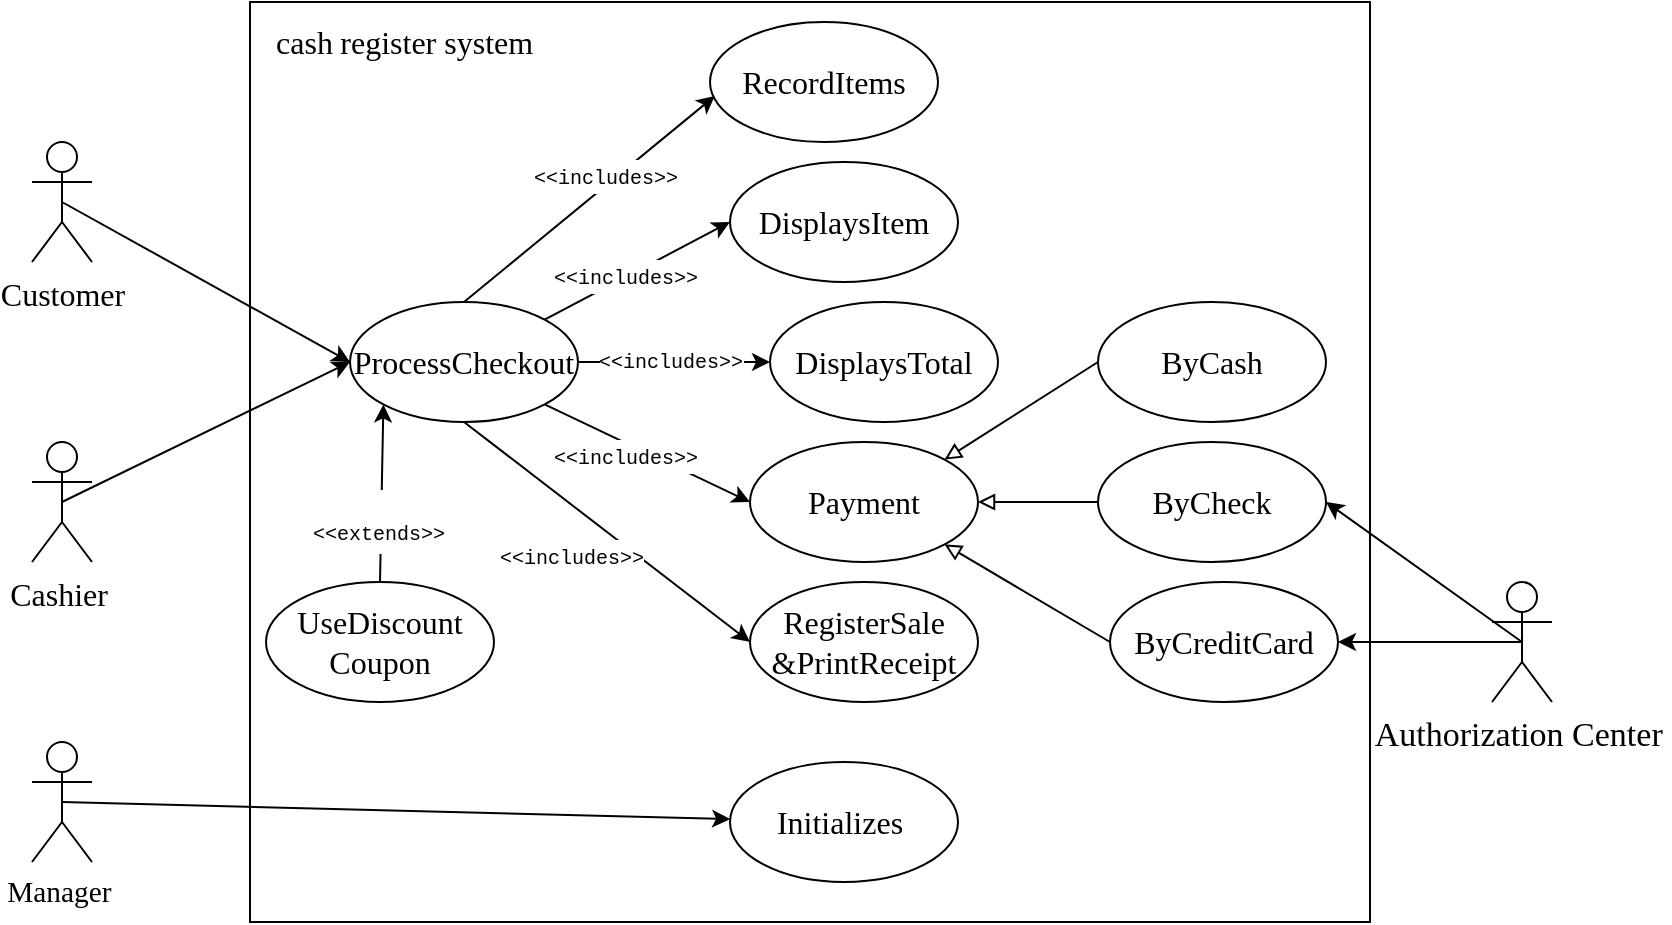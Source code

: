 <mxfile version="15.8.3" type="github" pages="3">
  <diagram id="kuCVEJGDZSMDWfpf4Zhf" name="Page-1">
    <mxGraphModel dx="1038" dy="539" grid="1" gridSize="10" guides="1" tooltips="1" connect="1" arrows="1" fold="1" page="1" pageScale="1" pageWidth="827" pageHeight="1169" math="0" shadow="0">
      <root>
        <mxCell id="0" />
        <mxCell id="1" parent="0" />
        <mxCell id="la1zOp_KD3fSP7tozzDj-20" value="" style="html=1;fontFamily=Times New Roman;" parent="1" vertex="1">
          <mxGeometry x="149" y="70" width="560" height="460" as="geometry" />
        </mxCell>
        <mxCell id="la1zOp_KD3fSP7tozzDj-25" style="rounded=0;orthogonalLoop=1;jettySize=auto;html=1;exitX=0.5;exitY=0.5;exitDx=0;exitDy=0;exitPerimeter=0;fontFamily=Times New Roman;" parent="1" source="la1zOp_KD3fSP7tozzDj-14" edge="1">
          <mxGeometry relative="1" as="geometry">
            <mxPoint x="199" y="250" as="targetPoint" />
          </mxGeometry>
        </mxCell>
        <mxCell id="la1zOp_KD3fSP7tozzDj-14" value="&lt;span style=&quot;font-size: 12.0pt ; font-family: &amp;#34;times new roman&amp;#34; , serif&quot;&gt;Customer&lt;/span&gt;" style="shape=umlActor;verticalLabelPosition=bottom;verticalAlign=top;html=1;" parent="1" vertex="1">
          <mxGeometry x="40" y="140" width="30" height="60" as="geometry" />
        </mxCell>
        <mxCell id="la1zOp_KD3fSP7tozzDj-24" style="rounded=0;orthogonalLoop=1;jettySize=auto;html=1;exitX=0.5;exitY=0.5;exitDx=0;exitDy=0;exitPerimeter=0;entryX=0;entryY=0.5;entryDx=0;entryDy=0;fontFamily=Times New Roman;" parent="1" source="la1zOp_KD3fSP7tozzDj-15" target="la1zOp_KD3fSP7tozzDj-19" edge="1">
          <mxGeometry relative="1" as="geometry" />
        </mxCell>
        <mxCell id="la1zOp_KD3fSP7tozzDj-15" value="&lt;span style=&quot;font-size: 12.0pt ; font-family: &amp;#34;times new roman&amp;#34; , serif&quot;&gt;Cashier&amp;nbsp;&lt;/span&gt;" style="shape=umlActor;verticalLabelPosition=bottom;verticalAlign=top;html=1;" parent="1" vertex="1">
          <mxGeometry x="40" y="290" width="30" height="60" as="geometry" />
        </mxCell>
        <mxCell id="la1zOp_KD3fSP7tozzDj-23" style="rounded=0;orthogonalLoop=1;jettySize=auto;html=1;exitX=0.5;exitY=0.5;exitDx=0;exitDy=0;exitPerimeter=0;fontFamily=Times New Roman;" parent="1" source="la1zOp_KD3fSP7tozzDj-18" target="la1zOp_KD3fSP7tozzDj-22" edge="1">
          <mxGeometry relative="1" as="geometry" />
        </mxCell>
        <mxCell id="la1zOp_KD3fSP7tozzDj-18" value="&lt;span style=&quot;font-size: 11.0pt ; font-family: &amp;#34;times new roman&amp;#34; , serif&quot;&gt;Manager&amp;nbsp;&lt;/span&gt;" style="shape=umlActor;verticalLabelPosition=bottom;verticalAlign=top;html=1;fontFamily=Times New Roman;" parent="1" vertex="1">
          <mxGeometry x="40" y="440" width="30" height="60" as="geometry" />
        </mxCell>
        <mxCell id="la1zOp_KD3fSP7tozzDj-28" value="" style="edgeStyle=none;rounded=0;orthogonalLoop=1;jettySize=auto;html=1;fontFamily=Times New Roman;" parent="1" source="la1zOp_KD3fSP7tozzDj-19" target="la1zOp_KD3fSP7tozzDj-27" edge="1">
          <mxGeometry relative="1" as="geometry" />
        </mxCell>
        <mxCell id="la1zOp_KD3fSP7tozzDj-93" value="&lt;span style=&quot;font-family: &amp;#34;courier&amp;#34;&quot;&gt;&amp;lt;&amp;lt;includes&amp;gt;&amp;gt;&lt;/span&gt;" style="edgeLabel;html=1;align=center;verticalAlign=middle;resizable=0;points=[];fontSize=10;" parent="la1zOp_KD3fSP7tozzDj-28" vertex="1" connectable="0">
          <mxGeometry x="-0.32" y="1" relative="1" as="geometry">
            <mxPoint x="13" y="1" as="offset" />
          </mxGeometry>
        </mxCell>
        <mxCell id="la1zOp_KD3fSP7tozzDj-36" style="edgeStyle=none;rounded=0;orthogonalLoop=1;jettySize=auto;html=1;exitX=1;exitY=0;exitDx=0;exitDy=0;entryX=0;entryY=0.5;entryDx=0;entryDy=0;fontFamily=Times New Roman;" parent="1" source="la1zOp_KD3fSP7tozzDj-19" target="la1zOp_KD3fSP7tozzDj-31" edge="1">
          <mxGeometry relative="1" as="geometry" />
        </mxCell>
        <mxCell id="la1zOp_KD3fSP7tozzDj-37" style="edgeStyle=none;rounded=0;orthogonalLoop=1;jettySize=auto;html=1;exitX=0.5;exitY=0;exitDx=0;exitDy=0;fontFamily=Times New Roman;entryX=0.021;entryY=0.617;entryDx=0;entryDy=0;entryPerimeter=0;" parent="1" source="la1zOp_KD3fSP7tozzDj-19" target="la1zOp_KD3fSP7tozzDj-30" edge="1">
          <mxGeometry relative="1" as="geometry" />
        </mxCell>
        <mxCell id="la1zOp_KD3fSP7tozzDj-38" style="edgeStyle=none;rounded=0;orthogonalLoop=1;jettySize=auto;html=1;exitX=0.5;exitY=1;exitDx=0;exitDy=0;fontFamily=Times New Roman;entryX=0;entryY=0.5;entryDx=0;entryDy=0;" parent="1" source="la1zOp_KD3fSP7tozzDj-19" target="la1zOp_KD3fSP7tozzDj-29" edge="1">
          <mxGeometry relative="1" as="geometry" />
        </mxCell>
        <mxCell id="la1zOp_KD3fSP7tozzDj-40" style="edgeStyle=none;rounded=0;orthogonalLoop=1;jettySize=auto;html=1;exitX=1;exitY=1;exitDx=0;exitDy=0;entryX=0;entryY=0.5;entryDx=0;entryDy=0;fontFamily=Times New Roman;" parent="1" source="la1zOp_KD3fSP7tozzDj-19" target="la1zOp_KD3fSP7tozzDj-39" edge="1">
          <mxGeometry relative="1" as="geometry" />
        </mxCell>
        <mxCell id="la1zOp_KD3fSP7tozzDj-19" value="&lt;span style=&quot;font-size: 12.0pt ; font-family: &amp;#34;times new roman&amp;#34; , serif&quot;&gt;ProcessCheckout&lt;/span&gt;" style="ellipse;whiteSpace=wrap;html=1;fontFamily=Times New Roman;" parent="1" vertex="1">
          <mxGeometry x="199" y="220" width="114" height="60" as="geometry" />
        </mxCell>
        <mxCell id="la1zOp_KD3fSP7tozzDj-21" value="&lt;span style=&quot;font-size: 12.0pt ; font-family: &amp;#34;times new roman&amp;#34; , serif&quot;&gt;&lt;span style=&quot;letter-spacing: -0.3pt&quot;&gt;&amp;nbsp;&lt;/span&gt;cash&lt;span style=&quot;letter-spacing: -0.25pt&quot;&gt; &lt;/span&gt;register system&lt;/span&gt;" style="text;html=1;align=center;verticalAlign=middle;resizable=0;points=[];autosize=1;strokeColor=none;fillColor=none;fontFamily=Times New Roman;" parent="1" vertex="1">
          <mxGeometry x="149" y="80" width="150" height="20" as="geometry" />
        </mxCell>
        <mxCell id="la1zOp_KD3fSP7tozzDj-22" value="&lt;font face=&quot;times new roman, serif&quot;&gt;&lt;span style=&quot;font-size: 16px&quot;&gt;Initializes&amp;nbsp;&lt;/span&gt;&lt;/font&gt;" style="ellipse;whiteSpace=wrap;html=1;fontFamily=Times New Roman;" parent="1" vertex="1">
          <mxGeometry x="389" y="450" width="114" height="60" as="geometry" />
        </mxCell>
        <mxCell id="la1zOp_KD3fSP7tozzDj-26" style="edgeStyle=none;rounded=0;orthogonalLoop=1;jettySize=auto;html=1;exitX=1;exitY=0;exitDx=0;exitDy=0;fontFamily=Times New Roman;" parent="1" source="la1zOp_KD3fSP7tozzDj-19" target="la1zOp_KD3fSP7tozzDj-19" edge="1">
          <mxGeometry relative="1" as="geometry" />
        </mxCell>
        <mxCell id="la1zOp_KD3fSP7tozzDj-27" value="&lt;font face=&quot;times new roman, serif&quot;&gt;&lt;span style=&quot;font-size: 16px&quot;&gt;DisplaysTotal&lt;/span&gt;&lt;/font&gt;" style="ellipse;whiteSpace=wrap;html=1;fontFamily=Times New Roman;" parent="1" vertex="1">
          <mxGeometry x="409" y="220" width="114" height="60" as="geometry" />
        </mxCell>
        <mxCell id="la1zOp_KD3fSP7tozzDj-29" value="&lt;font face=&quot;times new roman, serif&quot;&gt;&lt;span style=&quot;font-size: 16px&quot;&gt;RegisterSale &amp;amp;PrintReceipt&lt;/span&gt;&lt;/font&gt;" style="ellipse;whiteSpace=wrap;html=1;fontFamily=Times New Roman;" parent="1" vertex="1">
          <mxGeometry x="399" y="360" width="114" height="60" as="geometry" />
        </mxCell>
        <mxCell id="la1zOp_KD3fSP7tozzDj-30" value="&lt;font face=&quot;times new roman, serif&quot;&gt;&lt;span style=&quot;font-size: 16px&quot;&gt;RecordItems&lt;/span&gt;&lt;/font&gt;" style="ellipse;whiteSpace=wrap;html=1;fontFamily=Times New Roman;" parent="1" vertex="1">
          <mxGeometry x="379" y="80" width="114" height="60" as="geometry" />
        </mxCell>
        <mxCell id="la1zOp_KD3fSP7tozzDj-31" value="&lt;font face=&quot;times new roman, serif&quot;&gt;&lt;span style=&quot;font-size: 16px&quot;&gt;DisplaysItem&lt;/span&gt;&lt;/font&gt;" style="ellipse;whiteSpace=wrap;html=1;fontFamily=Times New Roman;" parent="1" vertex="1">
          <mxGeometry x="389" y="150" width="114" height="60" as="geometry" />
        </mxCell>
        <mxCell id="la1zOp_KD3fSP7tozzDj-65" style="edgeStyle=none;rounded=0;orthogonalLoop=1;jettySize=auto;html=1;exitX=0.5;exitY=0;exitDx=0;exitDy=0;entryX=0;entryY=1;entryDx=0;entryDy=0;fontFamily=Times New Roman;fontSize=15;" parent="1" source="la1zOp_KD3fSP7tozzDj-34" target="la1zOp_KD3fSP7tozzDj-19" edge="1">
          <mxGeometry relative="1" as="geometry" />
        </mxCell>
        <mxCell id="la1zOp_KD3fSP7tozzDj-83" value="&lt;span style=&quot;color: rgba(0 , 0 , 0 , 0) ; font-family: monospace ; font-size: 0px ; background-color: rgb(248 , 249 , 250)&quot;&gt;%3CmxGraphModel%3E%3Croot%3E%3CmxCell%20id%3D%220%22%2F%3E%3CmxCell%20id%3D%221%22%20parent%3D%220%22%2F%3E%3CmxCell%20id%3D%222%22%20value%3D%22%26lt%3Bspan%20style%3D%26quot%3Bcolor%3A%20rgb(0%20%2C%200%20%2C%200)%20%3B%20font-family%3A%20%26amp%3B%2334%3Bcourier%26amp%3B%2334%3B%20%3B%20font-style%3A%20normal%20%3B%20font-weight%3A%20400%20%3B%20letter-spacing%3A%20normal%20%3B%20text-align%3A%20center%20%3B%20text-indent%3A%200px%20%3B%20text-transform%3A%20none%20%3B%20word-spacing%3A%200px%20%3B%20background-color%3A%20rgb(255%20%2C%20255%20%2C%20255)%20%3B%20display%3A%20inline%20%3B%20float%3A%20none%26quot%3B%26gt%3B%26lt%3Bfont%20style%3D%26quot%3Bfont-size%3A%2010px%26quot%3B%26gt%3B%26amp%3Blt%3B%26amp%3Blt%3Bincludes%26amp%3Bgt%3B%26amp%3Bgt%3B%26lt%3B%2Ffont%26gt%3B%26lt%3B%2Fspan%26gt%3B%22%20style%3D%22text%3BwhiteSpace%3Dwrap%3Bhtml%3D1%3BfontSize%3D15%3BfontFamily%3DTimes%20New%20Roman%3B%22%20vertex%3D%221%22%20parent%3D%221%22%3E%3CmxGeometry%20x%3D%22373%22%20y%3D%22330%22%20width%3D%2280%22%20height%3D%2230%22%20as%3D%22geometry%22%2F%3E%3C%2FmxCell%3E%3C%2Froot%3E%3C%2FmxGraphModel%&lt;/span&gt;" style="edgeLabel;html=1;align=center;verticalAlign=middle;resizable=0;points=[];fontSize=10;" parent="la1zOp_KD3fSP7tozzDj-65" vertex="1" connectable="0">
          <mxGeometry x="-0.316" y="3" relative="1" as="geometry">
            <mxPoint as="offset" />
          </mxGeometry>
        </mxCell>
        <mxCell id="la1zOp_KD3fSP7tozzDj-84" value="&lt;span style=&quot;font-family: &amp;#34;courier&amp;#34;&quot;&gt;&amp;lt;&amp;lt;extends&amp;gt;&amp;gt;&lt;/span&gt;&lt;span style=&quot;font-size: 20pt ; font-family: &amp;#34;perpetua&amp;#34;&quot;&gt;&lt;/span&gt;" style="edgeLabel;html=1;align=center;verticalAlign=middle;resizable=0;points=[];fontSize=10;" parent="la1zOp_KD3fSP7tozzDj-65" vertex="1" connectable="0">
          <mxGeometry x="-0.289" y="2" relative="1" as="geometry">
            <mxPoint as="offset" />
          </mxGeometry>
        </mxCell>
        <mxCell id="la1zOp_KD3fSP7tozzDj-34" value="&lt;span style=&quot;font-size: 12.0pt ; font-family: &amp;#34;times new roman&amp;#34; , serif&quot;&gt;UseDiscount&lt;br&gt;Coupon&lt;br&gt;&lt;/span&gt;" style="ellipse;whiteSpace=wrap;html=1;fontFamily=Times New Roman;" parent="1" vertex="1">
          <mxGeometry x="157" y="360" width="114" height="60" as="geometry" />
        </mxCell>
        <mxCell id="la1zOp_KD3fSP7tozzDj-39" value="&lt;span style=&quot;font-size: 12.0pt ; font-family: &amp;#34;times new roman&amp;#34; , serif&quot;&gt;Payment&lt;/span&gt;" style="ellipse;whiteSpace=wrap;html=1;fontFamily=Times New Roman;" parent="1" vertex="1">
          <mxGeometry x="399" y="290" width="114" height="60" as="geometry" />
        </mxCell>
        <mxCell id="la1zOp_KD3fSP7tozzDj-100" style="edgeStyle=none;rounded=0;orthogonalLoop=1;jettySize=auto;html=1;exitX=0;exitY=0.5;exitDx=0;exitDy=0;entryX=1;entryY=0.5;entryDx=0;entryDy=0;fontSize=10;endArrow=block;endFill=0;" parent="1" source="la1zOp_KD3fSP7tozzDj-43" target="la1zOp_KD3fSP7tozzDj-39" edge="1">
          <mxGeometry relative="1" as="geometry" />
        </mxCell>
        <mxCell id="la1zOp_KD3fSP7tozzDj-43" value="&lt;font face=&quot;times new roman, serif&quot;&gt;&lt;span style=&quot;font-size: 16px&quot;&gt;ByCheck&lt;/span&gt;&lt;/font&gt;" style="ellipse;whiteSpace=wrap;html=1;fontFamily=Times New Roman;" parent="1" vertex="1">
          <mxGeometry x="573" y="290" width="114" height="60" as="geometry" />
        </mxCell>
        <mxCell id="la1zOp_KD3fSP7tozzDj-101" style="edgeStyle=none;rounded=0;orthogonalLoop=1;jettySize=auto;html=1;exitX=0;exitY=0.5;exitDx=0;exitDy=0;fontSize=10;endArrow=block;endFill=0;entryX=1;entryY=0;entryDx=0;entryDy=0;" parent="1" source="la1zOp_KD3fSP7tozzDj-45" target="la1zOp_KD3fSP7tozzDj-39" edge="1">
          <mxGeometry relative="1" as="geometry">
            <mxPoint x="499" y="320" as="targetPoint" />
          </mxGeometry>
        </mxCell>
        <mxCell id="la1zOp_KD3fSP7tozzDj-45" value="&lt;font face=&quot;times new roman, serif&quot;&gt;&lt;span style=&quot;font-size: 16px&quot;&gt;ByCash&lt;/span&gt;&lt;/font&gt;" style="ellipse;whiteSpace=wrap;html=1;fontFamily=Times New Roman;" parent="1" vertex="1">
          <mxGeometry x="573" y="220" width="114" height="60" as="geometry" />
        </mxCell>
        <mxCell id="la1zOp_KD3fSP7tozzDj-102" style="edgeStyle=none;rounded=0;orthogonalLoop=1;jettySize=auto;html=1;exitX=0;exitY=0.5;exitDx=0;exitDy=0;fontSize=10;endArrow=block;endFill=0;entryX=1;entryY=1;entryDx=0;entryDy=0;" parent="1" source="la1zOp_KD3fSP7tozzDj-46" target="la1zOp_KD3fSP7tozzDj-39" edge="1">
          <mxGeometry relative="1" as="geometry">
            <mxPoint x="499" y="320" as="targetPoint" />
          </mxGeometry>
        </mxCell>
        <mxCell id="la1zOp_KD3fSP7tozzDj-46" value="&lt;font face=&quot;times new roman, serif&quot;&gt;&lt;span style=&quot;font-size: 16px&quot;&gt;ByCreditCard&lt;/span&gt;&lt;/font&gt;" style="ellipse;whiteSpace=wrap;html=1;fontFamily=Times New Roman;" parent="1" vertex="1">
          <mxGeometry x="579" y="360" width="114" height="60" as="geometry" />
        </mxCell>
        <mxCell id="la1zOp_KD3fSP7tozzDj-57" style="edgeStyle=none;rounded=0;orthogonalLoop=1;jettySize=auto;html=1;exitX=0.5;exitY=0.5;exitDx=0;exitDy=0;exitPerimeter=0;entryX=1;entryY=0.5;entryDx=0;entryDy=0;fontFamily=Times New Roman;" parent="1" source="la1zOp_KD3fSP7tozzDj-56" target="la1zOp_KD3fSP7tozzDj-46" edge="1">
          <mxGeometry relative="1" as="geometry" />
        </mxCell>
        <mxCell id="la1zOp_KD3fSP7tozzDj-60" style="edgeStyle=none;rounded=0;orthogonalLoop=1;jettySize=auto;html=1;exitX=0.5;exitY=0.5;exitDx=0;exitDy=0;exitPerimeter=0;entryX=1;entryY=0.5;entryDx=0;entryDy=0;fontFamily=Times New Roman;" parent="1" source="la1zOp_KD3fSP7tozzDj-56" target="la1zOp_KD3fSP7tozzDj-43" edge="1">
          <mxGeometry relative="1" as="geometry" />
        </mxCell>
        <mxCell id="la1zOp_KD3fSP7tozzDj-56" value="&lt;font style=&quot;font-size: 17px&quot;&gt;Authorization Center&amp;nbsp;&lt;/font&gt;" style="shape=umlActor;verticalLabelPosition=bottom;verticalAlign=top;html=1;fontFamily=Times New Roman;" parent="1" vertex="1">
          <mxGeometry x="770" y="360" width="30" height="60" as="geometry" />
        </mxCell>
        <mxCell id="la1zOp_KD3fSP7tozzDj-76" value="&lt;span style=&quot;color: rgb(0 , 0 , 0) ; font-family: &amp;#34;courier&amp;#34; ; font-style: normal ; font-weight: 400 ; letter-spacing: normal ; text-align: center ; text-indent: 0px ; text-transform: none ; word-spacing: 0px ; background-color: rgb(255 , 255 , 255) ; display: inline ; float: none&quot;&gt;&lt;font style=&quot;font-size: 10px&quot;&gt;&amp;lt;&amp;lt;includes&amp;gt;&amp;gt;&lt;/font&gt;&lt;/span&gt;" style="text;whiteSpace=wrap;html=1;fontSize=15;fontFamily=Times New Roman;" parent="1" vertex="1">
          <mxGeometry x="289" y="140" width="80" height="30" as="geometry" />
        </mxCell>
        <mxCell id="la1zOp_KD3fSP7tozzDj-79" value="&lt;span style=&quot;color: rgb(0 , 0 , 0) ; font-family: &amp;#34;courier&amp;#34; ; font-style: normal ; font-weight: 400 ; letter-spacing: normal ; text-align: center ; text-indent: 0px ; text-transform: none ; word-spacing: 0px ; background-color: rgb(255 , 255 , 255) ; display: inline ; float: none&quot;&gt;&lt;font style=&quot;font-size: 10px&quot;&gt;&amp;lt;&amp;lt;includes&amp;gt;&amp;gt;&lt;/font&gt;&lt;/span&gt;" style="text;whiteSpace=wrap;html=1;fontSize=15;fontFamily=Times New Roman;" parent="1" vertex="1">
          <mxGeometry x="272" y="330" width="80" height="30" as="geometry" />
        </mxCell>
        <mxCell id="la1zOp_KD3fSP7tozzDj-81" value="&lt;span style=&quot;color: rgb(0 , 0 , 0) ; font-family: &amp;#34;courier&amp;#34; ; font-style: normal ; font-weight: 400 ; letter-spacing: normal ; text-align: center ; text-indent: 0px ; text-transform: none ; word-spacing: 0px ; background-color: rgb(255 , 255 , 255) ; display: inline ; float: none&quot;&gt;&lt;font style=&quot;font-size: 10px&quot;&gt;&amp;lt;&amp;lt;includes&amp;gt;&amp;gt;&lt;/font&gt;&lt;/span&gt;" style="text;whiteSpace=wrap;html=1;fontSize=15;fontFamily=Times New Roman;" parent="1" vertex="1">
          <mxGeometry x="299" y="280" width="80" height="30" as="geometry" />
        </mxCell>
        <mxCell id="la1zOp_KD3fSP7tozzDj-82" value="&lt;span style=&quot;color: rgb(0 , 0 , 0) ; font-family: &amp;#34;courier&amp;#34; ; font-style: normal ; font-weight: 400 ; letter-spacing: normal ; text-align: center ; text-indent: 0px ; text-transform: none ; word-spacing: 0px ; background-color: rgb(255 , 255 , 255) ; display: inline ; float: none&quot;&gt;&lt;font style=&quot;font-size: 10px&quot;&gt;&amp;lt;&amp;lt;includes&amp;gt;&amp;gt;&lt;/font&gt;&lt;/span&gt;" style="text;whiteSpace=wrap;html=1;fontSize=15;fontFamily=Times New Roman;" parent="1" vertex="1">
          <mxGeometry x="299" y="190" width="80" height="30" as="geometry" />
        </mxCell>
      </root>
    </mxGraphModel>
  </diagram>
  <diagram id="YvGjOh8JzGsstPxzjIez" name="Page-2">
    <mxGraphModel dx="1038" dy="539" grid="1" gridSize="10" guides="1" tooltips="1" connect="1" arrows="1" fold="1" page="1" pageScale="1" pageWidth="827" pageHeight="1169" math="0" shadow="0">
      <root>
        <mxCell id="soB2Op5GEygK01k200D7-0" />
        <mxCell id="soB2Op5GEygK01k200D7-1" parent="soB2Op5GEygK01k200D7-0" />
        <mxCell id="soB2Op5GEygK01k200D7-2" value="Cashier" style="shape=umlLifeline;participant=umlActor;perimeter=lifelinePerimeter;whiteSpace=wrap;html=1;container=1;collapsible=0;recursiveResize=0;verticalAlign=top;spacingTop=36;outlineConnect=0;" vertex="1" parent="soB2Op5GEygK01k200D7-1">
          <mxGeometry x="160" y="100" width="20" height="370" as="geometry" />
        </mxCell>
        <mxCell id="soB2Op5GEygK01k200D7-3" value="Cash register system" style="shape=umlLifeline;perimeter=lifelinePerimeter;whiteSpace=wrap;html=1;container=1;collapsible=0;recursiveResize=0;outlineConnect=0;" vertex="1" parent="soB2Op5GEygK01k200D7-1">
          <mxGeometry x="265" y="100" width="100" height="370" as="geometry" />
        </mxCell>
        <mxCell id="soB2Op5GEygK01k200D7-11" value="" style="html=1;points=[];perimeter=orthogonalPerimeter;" vertex="1" parent="soB2Op5GEygK01k200D7-3">
          <mxGeometry x="45" y="150" width="10" height="30" as="geometry" />
        </mxCell>
        <mxCell id="soB2Op5GEygK01k200D7-12" value="Signals the end" style="html=1;verticalAlign=bottom;endArrow=block;entryX=0;entryY=0;rounded=0;" edge="1" parent="soB2Op5GEygK01k200D7-3" target="soB2Op5GEygK01k200D7-11">
          <mxGeometry relative="1" as="geometry">
            <mxPoint x="-95" y="150" as="sourcePoint" />
          </mxGeometry>
        </mxCell>
        <mxCell id="soB2Op5GEygK01k200D7-13" value="Display discription" style="html=1;verticalAlign=bottom;endArrow=open;dashed=1;endSize=8;exitX=0;exitY=0.95;rounded=0;" edge="1" parent="soB2Op5GEygK01k200D7-3" source="soB2Op5GEygK01k200D7-11">
          <mxGeometry relative="1" as="geometry">
            <mxPoint x="-95" y="179" as="targetPoint" />
          </mxGeometry>
        </mxCell>
        <mxCell id="soB2Op5GEygK01k200D7-14" value="" style="html=1;points=[];perimeter=orthogonalPerimeter;" vertex="1" parent="soB2Op5GEygK01k200D7-3">
          <mxGeometry x="45" y="210" width="10" height="30" as="geometry" />
        </mxCell>
        <mxCell id="soB2Op5GEygK01k200D7-15" value="Input the cash amount" style="html=1;verticalAlign=bottom;endArrow=block;entryX=0;entryY=0;rounded=0;" edge="1" parent="soB2Op5GEygK01k200D7-3" target="soB2Op5GEygK01k200D7-14">
          <mxGeometry relative="1" as="geometry">
            <mxPoint x="-95" y="210" as="sourcePoint" />
          </mxGeometry>
        </mxCell>
        <mxCell id="soB2Op5GEygK01k200D7-16" value="Display return amount" style="html=1;verticalAlign=bottom;endArrow=open;dashed=1;endSize=8;exitX=0;exitY=0.95;rounded=0;" edge="1" parent="soB2Op5GEygK01k200D7-3" source="soB2Op5GEygK01k200D7-14">
          <mxGeometry relative="1" as="geometry">
            <mxPoint x="-95" y="239" as="targetPoint" />
          </mxGeometry>
        </mxCell>
        <mxCell id="soB2Op5GEygK01k200D7-17" value="" style="html=1;points=[];perimeter=orthogonalPerimeter;" vertex="1" parent="soB2Op5GEygK01k200D7-3">
          <mxGeometry x="45" y="260" width="10" height="30" as="geometry" />
        </mxCell>
        <mxCell id="soB2Op5GEygK01k200D7-18" value="Registers the sale&amp;nbsp;" style="html=1;verticalAlign=bottom;endArrow=block;entryX=0;entryY=0;rounded=0;" edge="1" parent="soB2Op5GEygK01k200D7-3" target="soB2Op5GEygK01k200D7-17">
          <mxGeometry relative="1" as="geometry">
            <mxPoint x="-95" y="260" as="sourcePoint" />
          </mxGeometry>
        </mxCell>
        <mxCell id="soB2Op5GEygK01k200D7-19" value="Print receipe" style="html=1;verticalAlign=bottom;endArrow=open;dashed=1;endSize=8;exitX=0;exitY=0.95;rounded=0;" edge="1" parent="soB2Op5GEygK01k200D7-3" source="soB2Op5GEygK01k200D7-17">
          <mxGeometry relative="1" as="geometry">
            <mxPoint x="-95" y="289" as="targetPoint" />
          </mxGeometry>
        </mxCell>
        <mxCell id="soB2Op5GEygK01k200D7-4" value="&lt;span style=&quot;font-size: 11.0pt ; font-family: &amp;#34;times new roman&amp;#34; , serif&quot;&gt;Inventory management system&lt;/span&gt;" style="shape=umlLifeline;perimeter=lifelinePerimeter;whiteSpace=wrap;html=1;container=1;collapsible=0;recursiveResize=0;outlineConnect=0;" vertex="1" parent="soB2Op5GEygK01k200D7-1">
          <mxGeometry x="450" y="100" width="100" height="370" as="geometry" />
        </mxCell>
        <mxCell id="soB2Op5GEygK01k200D7-20" value="" style="html=1;points=[];perimeter=orthogonalPerimeter;" vertex="1" parent="soB2Op5GEygK01k200D7-4">
          <mxGeometry x="49" y="270" width="10" height="30" as="geometry" />
        </mxCell>
        <mxCell id="soB2Op5GEygK01k200D7-7" value="" style="html=1;points=[];perimeter=orthogonalPerimeter;" vertex="1" parent="soB2Op5GEygK01k200D7-1">
          <mxGeometry x="310" y="190" width="10" height="30" as="geometry" />
        </mxCell>
        <mxCell id="soB2Op5GEygK01k200D7-8" value="Record items&amp;nbsp;" style="html=1;verticalAlign=bottom;endArrow=block;entryX=0;entryY=0;rounded=0;" edge="1" target="soB2Op5GEygK01k200D7-7" parent="soB2Op5GEygK01k200D7-1">
          <mxGeometry relative="1" as="geometry">
            <mxPoint x="170" y="190" as="sourcePoint" />
          </mxGeometry>
        </mxCell>
        <mxCell id="soB2Op5GEygK01k200D7-9" value="Display discription" style="html=1;verticalAlign=bottom;endArrow=open;dashed=1;endSize=8;exitX=0;exitY=0.95;rounded=0;" edge="1" source="soB2Op5GEygK01k200D7-7" parent="soB2Op5GEygK01k200D7-1">
          <mxGeometry relative="1" as="geometry">
            <mxPoint x="170" y="219" as="targetPoint" />
          </mxGeometry>
        </mxCell>
        <mxCell id="soB2Op5GEygK01k200D7-21" value="&lt;font style=&quot;font-size: 12px&quot;&gt;Number of items sold&amp;nbsp;&lt;/font&gt;" style="html=1;verticalAlign=bottom;startArrow=oval;endArrow=block;startSize=8;rounded=0;" edge="1" target="soB2Op5GEygK01k200D7-20" parent="soB2Op5GEygK01k200D7-1">
          <mxGeometry relative="1" as="geometry">
            <mxPoint x="319" y="375" as="sourcePoint" />
          </mxGeometry>
        </mxCell>
      </root>
    </mxGraphModel>
  </diagram>
  <diagram id="Z1hYiiE06q2n2Cgb8p5j" name="Page-3">
    <mxGraphModel dx="1209" dy="618" grid="1" gridSize="10" guides="1" tooltips="1" connect="1" arrows="1" fold="1" page="1" pageScale="1" pageWidth="827" pageHeight="1169" math="0" shadow="0">
      <root>
        <mxCell id="5drqZ-6ltsMLlb_E2JT8-0" />
        <mxCell id="5drqZ-6ltsMLlb_E2JT8-1" parent="5drqZ-6ltsMLlb_E2JT8-0" />
        <mxCell id="5drqZ-6ltsMLlb_E2JT8-3" value="" style="edgeStyle=orthogonalEdgeStyle;html=1;verticalAlign=bottom;endArrow=open;endSize=8;strokeColor=#ff0000;rounded=0;fontFamily=Helvetica;fontSize=12;" edge="1" source="5drqZ-6ltsMLlb_E2JT8-2" parent="5drqZ-6ltsMLlb_E2JT8-1">
          <mxGeometry relative="1" as="geometry">
            <mxPoint x="305" y="170" as="targetPoint" />
          </mxGeometry>
        </mxCell>
        <mxCell id="5drqZ-6ltsMLlb_E2JT8-2" value="" style="ellipse;html=1;shape=startState;fillColor=#000000;strokeColor=#ff0000;fontFamily=Helvetica;fontSize=12;" vertex="1" parent="5drqZ-6ltsMLlb_E2JT8-1">
          <mxGeometry x="290" y="80" width="30" height="30" as="geometry" />
        </mxCell>
        <mxCell id="5drqZ-6ltsMLlb_E2JT8-4" value="" style="ellipse;html=1;shape=endState;fillColor=#000000;strokeColor=#ff0000;fontFamily=Helvetica;fontSize=12;" vertex="1" parent="5drqZ-6ltsMLlb_E2JT8-1">
          <mxGeometry x="380.9" y="575" width="30" height="30" as="geometry" />
        </mxCell>
        <mxCell id="5drqZ-6ltsMLlb_E2JT8-7" value="&lt;span style=&quot;font-size: 12.0pt ; font-family: &amp;#34;times new roman&amp;#34; , serif&quot;&gt;Display&lt;br&gt;Item Description&lt;/span&gt;" style="rounded=1;whiteSpace=wrap;html=1;arcSize=40;fontColor=#000000;fillColor=#ffffc0;strokeColor=#ff0000;fontFamily=Helvetica;fontSize=12;" vertex="1" parent="5drqZ-6ltsMLlb_E2JT8-1">
          <mxGeometry x="250" y="170" width="120" height="40" as="geometry" />
        </mxCell>
        <mxCell id="5drqZ-6ltsMLlb_E2JT8-18" value="" style="edgeStyle=orthogonalEdgeStyle;html=1;verticalAlign=bottom;endArrow=open;endSize=8;strokeColor=#ff0000;rounded=0;fontFamily=Helvetica;fontSize=12;entryX=0;entryY=0.5;entryDx=0;entryDy=0;entryPerimeter=0;exitX=1;exitY=0.5;exitDx=0;exitDy=0;startArrow=none;" edge="1" parent="5drqZ-6ltsMLlb_E2JT8-1" target="5drqZ-6ltsMLlb_E2JT8-19" source="5drqZ-6ltsMLlb_E2JT8-32">
          <mxGeometry relative="1" as="geometry">
            <mxPoint x="494" y="270" as="targetPoint" />
            <mxPoint x="534" y="190" as="sourcePoint" />
            <Array as="points" />
          </mxGeometry>
        </mxCell>
        <mxCell id="5drqZ-6ltsMLlb_E2JT8-19" value="&lt;span style=&quot;font-size: 12.0pt ; font-family: &amp;#34;times new roman&amp;#34; , serif&quot;&gt;Display The Total Purchases&lt;/span&gt;" style="rounded=1;whiteSpace=wrap;html=1;arcSize=40;fontColor=#000000;fillColor=#ffffc0;strokeColor=#ff0000;fontFamily=Helvetica;fontSize=12;" vertex="1" parent="5drqZ-6ltsMLlb_E2JT8-1">
          <mxGeometry x="530" y="170" width="120" height="40" as="geometry" />
        </mxCell>
        <mxCell id="5drqZ-6ltsMLlb_E2JT8-23" value="" style="edgeStyle=orthogonalEdgeStyle;html=1;verticalAlign=bottom;endArrow=open;endSize=8;strokeColor=#ff0000;rounded=0;fontFamily=Helvetica;fontSize=12;entryX=0.5;entryY=0;entryDx=0;entryDy=0;" edge="1" parent="5drqZ-6ltsMLlb_E2JT8-1" target="5drqZ-6ltsMLlb_E2JT8-24">
          <mxGeometry relative="1" as="geometry">
            <mxPoint x="638" y="270" as="targetPoint" />
            <mxPoint x="638" y="210" as="sourcePoint" />
            <Array as="points">
              <mxPoint x="590" y="210" />
            </Array>
          </mxGeometry>
        </mxCell>
        <mxCell id="5drqZ-6ltsMLlb_E2JT8-24" value="&lt;span style=&quot;font-family: &amp;#34;times new roman&amp;#34; , serif ; font-size: 16px&quot;&gt;Choose Payment&lt;/span&gt;" style="rounded=1;whiteSpace=wrap;html=1;arcSize=40;fontColor=#000000;fillColor=#ffffc0;strokeColor=#ff0000;fontFamily=Helvetica;fontSize=12;" vertex="1" parent="5drqZ-6ltsMLlb_E2JT8-1">
          <mxGeometry x="530" y="240" width="120" height="40" as="geometry" />
        </mxCell>
        <mxCell id="5drqZ-6ltsMLlb_E2JT8-28" value="&lt;span style=&quot;font-size: 12.0pt ; font-family: &amp;#34;times new roman&amp;#34; , serif&quot;&gt;Register Sale &amp;amp; Print Receipt&lt;/span&gt;" style="rounded=1;whiteSpace=wrap;html=1;arcSize=40;fontColor=#000000;fillColor=#ffffc0;strokeColor=#ff0000;fontFamily=Helvetica;fontSize=12;" vertex="1" parent="5drqZ-6ltsMLlb_E2JT8-1">
          <mxGeometry x="560" y="570" width="120" height="40" as="geometry" />
        </mxCell>
        <mxCell id="5drqZ-6ltsMLlb_E2JT8-32" value="&lt;font face=&quot;Times New Roman&quot; style=&quot;font-size: 16px&quot;&gt;Signal end of sale&lt;/font&gt;" style="text;html=1;align=center;verticalAlign=middle;resizable=0;points=[];autosize=1;strokeColor=none;fillColor=default;fontSize=12;fontFamily=Helvetica;" vertex="1" parent="5drqZ-6ltsMLlb_E2JT8-1">
          <mxGeometry x="380.9" y="180" width="130" height="20" as="geometry" />
        </mxCell>
        <mxCell id="5drqZ-6ltsMLlb_E2JT8-34" value="" style="edgeStyle=orthogonalEdgeStyle;html=1;verticalAlign=bottom;endArrow=none;endSize=8;strokeColor=#ff0000;rounded=0;fontFamily=Helvetica;fontSize=12;entryX=0;entryY=0.5;entryDx=0;entryDy=0;entryPerimeter=0;exitX=1;exitY=0.5;exitDx=0;exitDy=0;" edge="1" parent="5drqZ-6ltsMLlb_E2JT8-1" source="5drqZ-6ltsMLlb_E2JT8-7" target="5drqZ-6ltsMLlb_E2JT8-32">
          <mxGeometry relative="1" as="geometry">
            <mxPoint x="520" y="190" as="targetPoint" />
            <mxPoint x="370" y="190" as="sourcePoint" />
            <Array as="points" />
          </mxGeometry>
        </mxCell>
        <mxCell id="5drqZ-6ltsMLlb_E2JT8-13" value="&lt;span style=&quot;font-size: 12pt&quot;&gt;&lt;font face=&quot;Times New Roman&quot;&gt;Record items&lt;/font&gt;&lt;/span&gt;" style="text;html=1;align=center;verticalAlign=middle;resizable=0;points=[];autosize=1;strokeColor=none;fillColor=default;fontSize=12;fontFamily=Helvetica;" vertex="1" parent="5drqZ-6ltsMLlb_E2JT8-1">
          <mxGeometry x="260" y="120" width="100" height="20" as="geometry" />
        </mxCell>
        <mxCell id="5drqZ-6ltsMLlb_E2JT8-39" value="" style="edgeStyle=orthogonalEdgeStyle;html=1;verticalAlign=bottom;endArrow=open;endSize=8;strokeColor=#ff0000;rounded=0;fontFamily=Helvetica;fontSize=12;exitX=0.36;exitY=1.045;exitDx=0;exitDy=0;exitPerimeter=0;" edge="1" parent="5drqZ-6ltsMLlb_E2JT8-1" source="5drqZ-6ltsMLlb_E2JT8-7">
          <mxGeometry relative="1" as="geometry">
            <mxPoint x="330" y="210" as="targetPoint" />
            <mxPoint x="295" y="230" as="sourcePoint" />
            <Array as="points">
              <mxPoint x="293" y="246" />
              <mxPoint x="330" y="246" />
              <mxPoint x="330" y="214" />
            </Array>
          </mxGeometry>
        </mxCell>
        <mxCell id="5drqZ-6ltsMLlb_E2JT8-41" value="Use Discount Coupon" style="edgeLabel;html=1;align=center;verticalAlign=middle;resizable=0;points=[];fontSize=16;fontFamily=Times New Roman;" vertex="1" connectable="0" parent="5drqZ-6ltsMLlb_E2JT8-39">
          <mxGeometry x="-0.252" y="-3" relative="1" as="geometry">
            <mxPoint x="21" y="11" as="offset" />
          </mxGeometry>
        </mxCell>
        <mxCell id="5drqZ-6ltsMLlb_E2JT8-42" value="" style="shape=line;html=1;strokeWidth=6;strokeColor=#ff0000;fontFamily=Times New Roman;fontSize=16;fillColor=default;" vertex="1" parent="5drqZ-6ltsMLlb_E2JT8-1">
          <mxGeometry x="376" y="310" width="428" height="10" as="geometry" />
        </mxCell>
        <mxCell id="5drqZ-6ltsMLlb_E2JT8-45" value="" style="edgeStyle=orthogonalEdgeStyle;html=1;verticalAlign=bottom;endArrow=open;endSize=8;strokeColor=#ff0000;rounded=0;fontFamily=Helvetica;fontSize=12;exitX=0.5;exitY=1;exitDx=0;exitDy=0;" edge="1" parent="5drqZ-6ltsMLlb_E2JT8-1" source="5drqZ-6ltsMLlb_E2JT8-24" target="5drqZ-6ltsMLlb_E2JT8-42">
          <mxGeometry relative="1" as="geometry">
            <mxPoint x="648" y="250" as="targetPoint" />
            <mxPoint x="648" y="220" as="sourcePoint" />
          </mxGeometry>
        </mxCell>
        <mxCell id="5drqZ-6ltsMLlb_E2JT8-47" value="" style="shape=line;html=1;strokeWidth=6;strokeColor=#ff0000;fontFamily=Times New Roman;fontSize=16;fillColor=default;" vertex="1" parent="5drqZ-6ltsMLlb_E2JT8-1">
          <mxGeometry x="360" y="530" width="434" height="10" as="geometry" />
        </mxCell>
        <mxCell id="5drqZ-6ltsMLlb_E2JT8-55" value="" style="edgeStyle=orthogonalEdgeStyle;html=1;verticalAlign=bottom;endArrow=open;endSize=8;strokeColor=#ff0000;rounded=0;fontFamily=Helvetica;fontSize=12;entryX=0.5;entryY=0;entryDx=0;entryDy=0;" edge="1" parent="5drqZ-6ltsMLlb_E2JT8-1" target="5drqZ-6ltsMLlb_E2JT8-56">
          <mxGeometry relative="1" as="geometry">
            <mxPoint x="540" y="380" as="targetPoint" />
            <mxPoint x="590" y="310" as="sourcePoint" />
            <Array as="points">
              <mxPoint x="590" y="320" />
            </Array>
          </mxGeometry>
        </mxCell>
        <mxCell id="5drqZ-6ltsMLlb_E2JT8-56" value="&lt;span style=&quot;font-family: &amp;#34;times new roman&amp;#34; , serif ; font-size: 16px&quot;&gt;By Creditcard&lt;/span&gt;" style="rounded=1;whiteSpace=wrap;html=1;arcSize=40;fontColor=#000000;fillColor=#ffffc0;strokeColor=#ff0000;fontFamily=Helvetica;fontSize=12;" vertex="1" parent="5drqZ-6ltsMLlb_E2JT8-1">
          <mxGeometry x="530" y="340" width="120" height="40" as="geometry" />
        </mxCell>
        <mxCell id="5drqZ-6ltsMLlb_E2JT8-58" value="" style="edgeStyle=orthogonalEdgeStyle;html=1;verticalAlign=bottom;endArrow=open;endSize=8;strokeColor=#ff0000;rounded=0;fontFamily=Helvetica;fontSize=12;entryX=0.5;entryY=0;entryDx=0;entryDy=0;exitX=0;exitY=0.5;exitDx=0;exitDy=0;exitPerimeter=0;" edge="1" parent="5drqZ-6ltsMLlb_E2JT8-1" target="5drqZ-6ltsMLlb_E2JT8-59" source="5drqZ-6ltsMLlb_E2JT8-42">
          <mxGeometry relative="1" as="geometry">
            <mxPoint x="550" y="390" as="targetPoint" />
            <mxPoint x="550" y="330" as="sourcePoint" />
          </mxGeometry>
        </mxCell>
        <mxCell id="5drqZ-6ltsMLlb_E2JT8-59" value="&lt;span style=&quot;font-family: &amp;#34;times new roman&amp;#34; , serif ; font-size: 16px&quot;&gt;By Cash&lt;/span&gt;" style="rounded=1;whiteSpace=wrap;html=1;arcSize=40;fontColor=#000000;fillColor=#ffffc0;strokeColor=#ff0000;fontFamily=Helvetica;fontSize=12;" vertex="1" parent="5drqZ-6ltsMLlb_E2JT8-1">
          <mxGeometry x="305.9" y="340" width="120" height="40" as="geometry" />
        </mxCell>
        <mxCell id="5drqZ-6ltsMLlb_E2JT8-60" value="" style="edgeStyle=orthogonalEdgeStyle;html=1;verticalAlign=bottom;endArrow=open;endSize=8;strokeColor=#ff0000;rounded=0;fontFamily=Helvetica;fontSize=12;entryX=0.5;entryY=0;entryDx=0;entryDy=0;exitX=1;exitY=0.5;exitDx=0;exitDy=0;exitPerimeter=0;" edge="1" parent="5drqZ-6ltsMLlb_E2JT8-1" target="5drqZ-6ltsMLlb_E2JT8-61" source="5drqZ-6ltsMLlb_E2JT8-42">
          <mxGeometry relative="1" as="geometry">
            <mxPoint x="730" y="380" as="targetPoint" />
            <mxPoint x="730" y="320" as="sourcePoint" />
            <Array as="points">
              <mxPoint x="810" y="315" />
            </Array>
          </mxGeometry>
        </mxCell>
        <mxCell id="5drqZ-6ltsMLlb_E2JT8-61" value="&lt;span style=&quot;font-family: &amp;#34;times new roman&amp;#34; , serif ; font-size: 16px&quot;&gt;By Check&lt;/span&gt;" style="rounded=1;whiteSpace=wrap;html=1;arcSize=40;fontColor=#000000;fillColor=#ffffc0;strokeColor=#ff0000;fontFamily=Helvetica;fontSize=12;" vertex="1" parent="5drqZ-6ltsMLlb_E2JT8-1">
          <mxGeometry x="750" y="340" width="120" height="40" as="geometry" />
        </mxCell>
        <mxCell id="5drqZ-6ltsMLlb_E2JT8-64" value="" style="edgeStyle=orthogonalEdgeStyle;html=1;verticalAlign=bottom;endArrow=open;endSize=8;strokeColor=#ff0000;rounded=0;fontFamily=Helvetica;fontSize=12;entryX=0.5;entryY=0;entryDx=0;entryDy=0;exitX=0.5;exitY=1;exitDx=0;exitDy=0;" edge="1" parent="5drqZ-6ltsMLlb_E2JT8-1" target="5drqZ-6ltsMLlb_E2JT8-65" source="5drqZ-6ltsMLlb_E2JT8-59">
          <mxGeometry relative="1" as="geometry">
            <mxPoint x="550" y="465" as="targetPoint" />
            <mxPoint x="376" y="390" as="sourcePoint" />
          </mxGeometry>
        </mxCell>
        <mxCell id="5drqZ-6ltsMLlb_E2JT8-65" value="&lt;font face=&quot;times new roman, serif&quot;&gt;&lt;span style=&quot;font-size: 16px&quot;&gt;Input recive Amount&lt;/span&gt;&lt;/font&gt;" style="rounded=1;whiteSpace=wrap;html=1;arcSize=40;fontColor=#000000;fillColor=#ffffc0;strokeColor=#ff0000;fontFamily=Helvetica;fontSize=12;" vertex="1" parent="5drqZ-6ltsMLlb_E2JT8-1">
          <mxGeometry x="305.9" y="400" width="120" height="40" as="geometry" />
        </mxCell>
        <mxCell id="5drqZ-6ltsMLlb_E2JT8-66" value="" style="edgeStyle=orthogonalEdgeStyle;html=1;verticalAlign=bottom;endArrow=open;endSize=8;strokeColor=#ff0000;rounded=0;fontFamily=Helvetica;fontSize=12;entryX=0.5;entryY=0;entryDx=0;entryDy=0;exitX=0.5;exitY=1;exitDx=0;exitDy=0;" edge="1" parent="5drqZ-6ltsMLlb_E2JT8-1" target="5drqZ-6ltsMLlb_E2JT8-67">
          <mxGeometry relative="1" as="geometry">
            <mxPoint x="550" y="525" as="targetPoint" />
            <mxPoint x="365.9" y="440" as="sourcePoint" />
          </mxGeometry>
        </mxCell>
        <mxCell id="5drqZ-6ltsMLlb_E2JT8-67" value="&lt;font face=&quot;times new roman, serif&quot;&gt;&lt;span style=&quot;font-size: 16px&quot;&gt;Display return Amount&lt;/span&gt;&lt;/font&gt;" style="rounded=1;whiteSpace=wrap;html=1;arcSize=40;fontColor=#000000;fillColor=#ffffc0;strokeColor=#ff0000;fontFamily=Helvetica;fontSize=12;" vertex="1" parent="5drqZ-6ltsMLlb_E2JT8-1">
          <mxGeometry x="305.9" y="460" width="120" height="40" as="geometry" />
        </mxCell>
        <mxCell id="5drqZ-6ltsMLlb_E2JT8-68" value="" style="html=1;verticalAlign=bottom;endArrow=open;endSize=8;strokeColor=#ff0000;rounded=0;fontFamily=Helvetica;fontSize=12;exitX=0.441;exitY=1.035;exitDx=0;exitDy=0;entryX=0;entryY=0.5;entryDx=0;entryDy=0;entryPerimeter=0;exitPerimeter=0;" edge="1" parent="5drqZ-6ltsMLlb_E2JT8-1" source="5drqZ-6ltsMLlb_E2JT8-67" target="5drqZ-6ltsMLlb_E2JT8-47">
          <mxGeometry relative="1" as="geometry">
            <mxPoint x="370" y="530" as="targetPoint" />
            <mxPoint x="360.0" y="510" as="sourcePoint" />
          </mxGeometry>
        </mxCell>
        <mxCell id="5drqZ-6ltsMLlb_E2JT8-69" value="" style="edgeStyle=orthogonalEdgeStyle;html=1;verticalAlign=bottom;endArrow=open;endSize=8;strokeColor=#ff0000;rounded=0;fontFamily=Helvetica;fontSize=12;exitX=0.5;exitY=1;exitDx=0;exitDy=0;" edge="1" parent="5drqZ-6ltsMLlb_E2JT8-1">
          <mxGeometry relative="1" as="geometry">
            <mxPoint x="600" y="410" as="targetPoint" />
            <mxPoint x="590.0" y="380" as="sourcePoint" />
          </mxGeometry>
        </mxCell>
        <mxCell id="5drqZ-6ltsMLlb_E2JT8-73" value="" style="edgeStyle=orthogonalEdgeStyle;html=1;verticalAlign=bottom;endArrow=open;endSize=8;strokeColor=#ff0000;rounded=0;fontFamily=Helvetica;fontSize=12;exitX=0.5;exitY=1;exitDx=0;exitDy=0;" edge="1" parent="5drqZ-6ltsMLlb_E2JT8-1" source="5drqZ-6ltsMLlb_E2JT8-61">
          <mxGeometry relative="1" as="geometry">
            <mxPoint x="810" y="410" as="targetPoint" />
            <mxPoint x="600" y="390" as="sourcePoint" />
            <Array as="points">
              <mxPoint x="810" y="410" />
              <mxPoint x="810" y="410" />
            </Array>
          </mxGeometry>
        </mxCell>
        <mxCell id="5drqZ-6ltsMLlb_E2JT8-74" value="" style="shape=line;html=1;strokeWidth=6;strokeColor=#ff0000;fontFamily=Times New Roman;fontSize=16;fillColor=default;" vertex="1" parent="5drqZ-6ltsMLlb_E2JT8-1">
          <mxGeometry x="570" y="410" width="270" height="10" as="geometry" />
        </mxCell>
        <mxCell id="5drqZ-6ltsMLlb_E2JT8-77" value="" style="edgeStyle=orthogonalEdgeStyle;html=1;verticalAlign=bottom;endArrow=open;endSize=8;strokeColor=#ff0000;rounded=0;fontFamily=Helvetica;fontSize=12;exitX=0.498;exitY=0.74;exitDx=0;exitDy=0;exitPerimeter=0;" edge="1" parent="5drqZ-6ltsMLlb_E2JT8-1" source="5drqZ-6ltsMLlb_E2JT8-74">
          <mxGeometry relative="1" as="geometry">
            <mxPoint x="705" y="440" as="targetPoint" />
            <mxPoint x="820" y="390" as="sourcePoint" />
            <Array as="points">
              <mxPoint x="705" y="420" />
            </Array>
          </mxGeometry>
        </mxCell>
        <mxCell id="5drqZ-6ltsMLlb_E2JT8-80" value="" style="edgeStyle=orthogonalEdgeStyle;html=1;verticalAlign=bottom;endArrow=open;endSize=8;strokeColor=#ff0000;rounded=0;fontFamily=Helvetica;fontSize=12;exitX=0.572;exitY=0.5;exitDx=0;exitDy=0;exitPerimeter=0;" edge="1" parent="5drqZ-6ltsMLlb_E2JT8-1" source="5drqZ-6ltsMLlb_E2JT8-47">
          <mxGeometry relative="1" as="geometry">
            <mxPoint x="610" y="570" as="targetPoint" />
            <mxPoint x="610" y="540" as="sourcePoint" />
            <Array as="points">
              <mxPoint x="610" y="535" />
              <mxPoint x="610" y="570" />
            </Array>
          </mxGeometry>
        </mxCell>
        <mxCell id="5drqZ-6ltsMLlb_E2JT8-84" value="&lt;span style=&quot;font-family: &amp;#34;times new roman&amp;#34; , serif&quot;&gt;Authorization&lt;/span&gt;&lt;br style=&quot;font-family: &amp;#34;times new roman&amp;#34; , serif&quot;&gt;&lt;span style=&quot;font-family: &amp;#34;times new roman&amp;#34; , serif&quot;&gt;Request&amp;nbsp;&lt;/span&gt;" style="rhombus;whiteSpace=wrap;html=1;fillColor=#ffffc0;strokeColor=#ff0000;fontFamily=Times New Roman;fontSize=16;" vertex="1" parent="5drqZ-6ltsMLlb_E2JT8-1">
          <mxGeometry x="665" y="440" width="80" height="40" as="geometry" />
        </mxCell>
        <mxCell id="5drqZ-6ltsMLlb_E2JT8-86" value="yes" style="edgeStyle=orthogonalEdgeStyle;html=1;align=left;verticalAlign=top;endArrow=open;endSize=8;strokeColor=#ff0000;rounded=0;fontFamily=Times New Roman;fontSize=16;entryX=0.797;entryY=0.5;entryDx=0;entryDy=0;entryPerimeter=0;" edge="1" source="5drqZ-6ltsMLlb_E2JT8-84" parent="5drqZ-6ltsMLlb_E2JT8-1" target="5drqZ-6ltsMLlb_E2JT8-47">
          <mxGeometry x="-1" relative="1" as="geometry">
            <mxPoint x="810" y="540" as="targetPoint" />
          </mxGeometry>
        </mxCell>
        <mxCell id="5drqZ-6ltsMLlb_E2JT8-87" value="no" style="edgeStyle=orthogonalEdgeStyle;html=1;align=left;verticalAlign=bottom;endArrow=open;endSize=8;strokeColor=#ff0000;rounded=0;fontFamily=Times New Roman;fontSize=16;entryX=1;entryY=0.5;entryDx=0;entryDy=0;" edge="1" parent="5drqZ-6ltsMLlb_E2JT8-1" source="5drqZ-6ltsMLlb_E2JT8-84" target="5drqZ-6ltsMLlb_E2JT8-24">
          <mxGeometry x="-0.561" y="10" relative="1" as="geometry">
            <mxPoint x="940" y="240" as="targetPoint" />
            <mxPoint x="745" y="460" as="sourcePoint" />
            <Array as="points">
              <mxPoint x="890" y="460" />
              <mxPoint x="890" y="260" />
            </Array>
            <mxPoint as="offset" />
          </mxGeometry>
        </mxCell>
        <mxCell id="5drqZ-6ltsMLlb_E2JT8-92" value="" style="edgeStyle=orthogonalEdgeStyle;html=1;verticalAlign=bottom;endArrow=open;endSize=8;strokeColor=#ff0000;rounded=0;fontFamily=Helvetica;fontSize=12;entryX=1;entryY=0.5;entryDx=0;entryDy=0;" edge="1" parent="5drqZ-6ltsMLlb_E2JT8-1" target="5drqZ-6ltsMLlb_E2JT8-4">
          <mxGeometry relative="1" as="geometry">
            <mxPoint x="560" y="730" as="targetPoint" />
            <mxPoint x="560" y="590" as="sourcePoint" />
          </mxGeometry>
        </mxCell>
      </root>
    </mxGraphModel>
  </diagram>
</mxfile>
